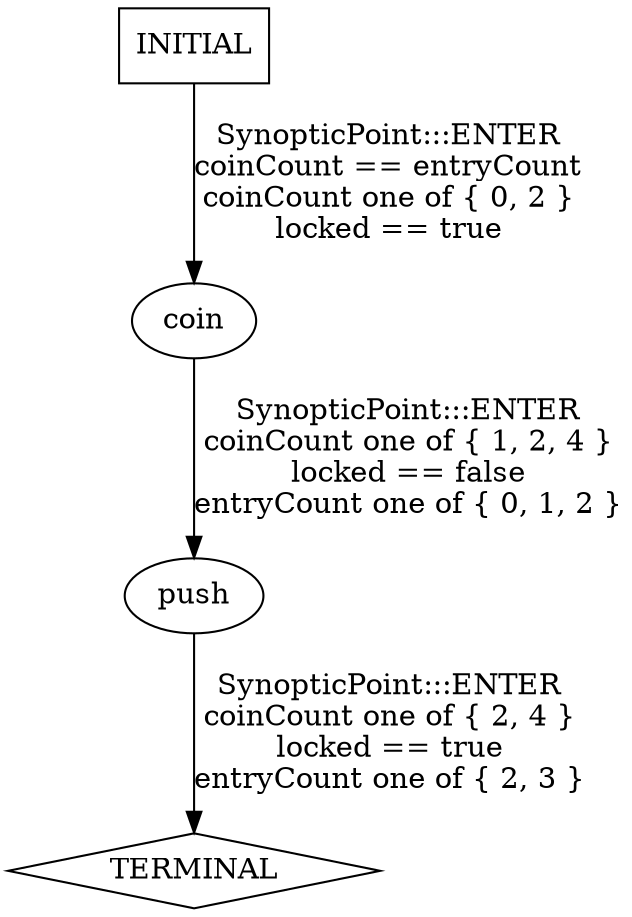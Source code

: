 digraph G {
  0 [label="coin"];
  1 [label="push"];
  2 [label="TERMINAL",shape=diamond];
  3 [label="INITIAL",shape=box];
0->1 [label="SynopticPoint:::ENTER\ncoinCount one of { 1, 2, 4 }\nlocked == false\nentryCount one of { 0, 1, 2 }\n"];
1->2 [label="SynopticPoint:::ENTER\ncoinCount one of { 2, 4 }\nlocked == true\nentryCount one of { 2, 3 }\n"];
3->0 [label="SynopticPoint:::ENTER\ncoinCount == entryCount\ncoinCount one of { 0, 2 }\nlocked == true\n"];
}
